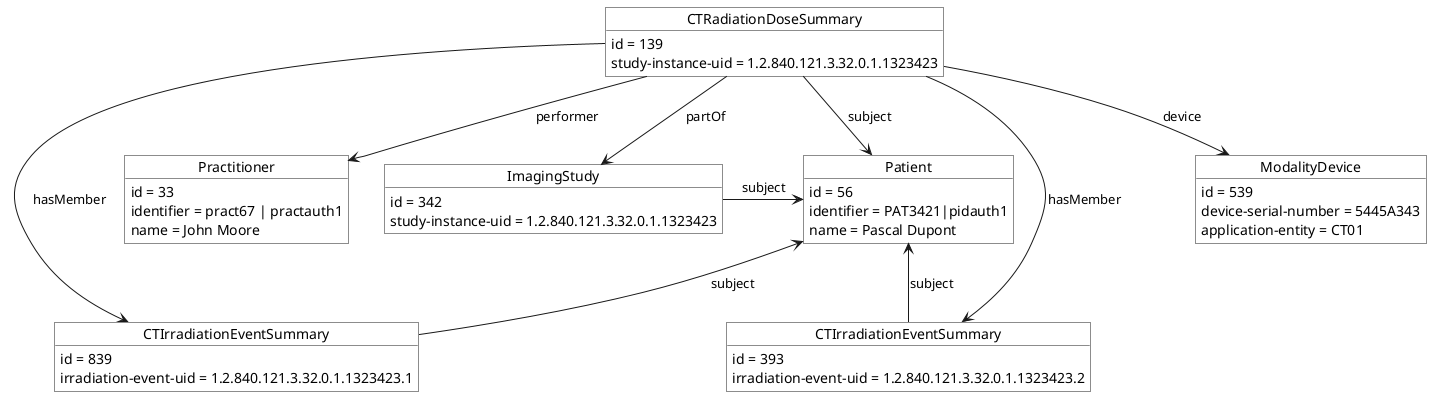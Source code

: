 @startuml
skinparam monochrome true

object  CTRadiationDoseSummary #white { 
  id = 139
  study-instance-uid = 1.2.840.121.3.32.0.1.1323423 
}

object  Patient #white { 
  id = 56
  identifier = PAT3421|pidauth1
  name = Pascal Dupont
}

object  ImagingStudy #white { 
  id = 342
  study-instance-uid = 1.2.840.121.3.32.0.1.1323423
}

object  Practitioner #white { 
  id = 33
  identifier = pract67 | practauth1
  name = John Moore
}

object  ModalityDevice #white { 
  id = 539
  device-serial-number = 5445A343
  application-entity = CT01
}

object  "CTIrradiationEventSummary" as CTIrradiationEventSummary1  #white { 
  id = 839
  irradiation-event-uid = 1.2.840.121.3.32.0.1.1323423.1
}

object  "CTIrradiationEventSummary" as CTIrradiationEventSummary2 #white { 
  id = 393
  irradiation-event-uid = 1.2.840.121.3.32.0.1.1323423.2
}

CTRadiationDoseSummary -d-> Patient : "subject"
CTRadiationDoseSummary -d-> ImagingStudy : "partOf"
CTRadiationDoseSummary -d-> Practitioner : "performer"
CTRadiationDoseSummary -d-> ModalityDevice : "device"
CTRadiationDoseSummary -d-> CTIrradiationEventSummary1 : "hasMember"
CTRadiationDoseSummary -d-> CTIrradiationEventSummary2 : "hasMember"
Practitioner -[hidden]d-> CTIrradiationEventSummary1 : "hasMember"
Practitioner -[hidden]d-> CTIrradiationEventSummary2 : "hasMember"
CTIrradiationEventSummary1 -u-> Patient : "subject"
CTIrradiationEventSummary2 -u-> Patient : "subject"
ImagingStudy -> Patient : "subject"
@enduml